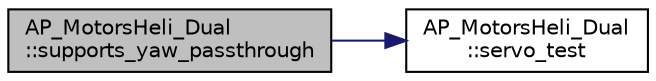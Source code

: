 digraph "AP_MotorsHeli_Dual::supports_yaw_passthrough"
{
 // INTERACTIVE_SVG=YES
  edge [fontname="Helvetica",fontsize="10",labelfontname="Helvetica",labelfontsize="10"];
  node [fontname="Helvetica",fontsize="10",shape=record];
  rankdir="LR";
  Node1 [label="AP_MotorsHeli_Dual\l::supports_yaw_passthrough",height=0.2,width=0.4,color="black", fillcolor="grey75", style="filled", fontcolor="black"];
  Node1 -> Node2 [color="midnightblue",fontsize="10",style="solid",fontname="Helvetica"];
  Node2 [label="AP_MotorsHeli_Dual\l::servo_test",height=0.2,width=0.4,color="black", fillcolor="white", style="filled",URL="$classAP__MotorsHeli__Dual.html#a8028c4bb98547c9f76d6817596dc8ce0"];
}
